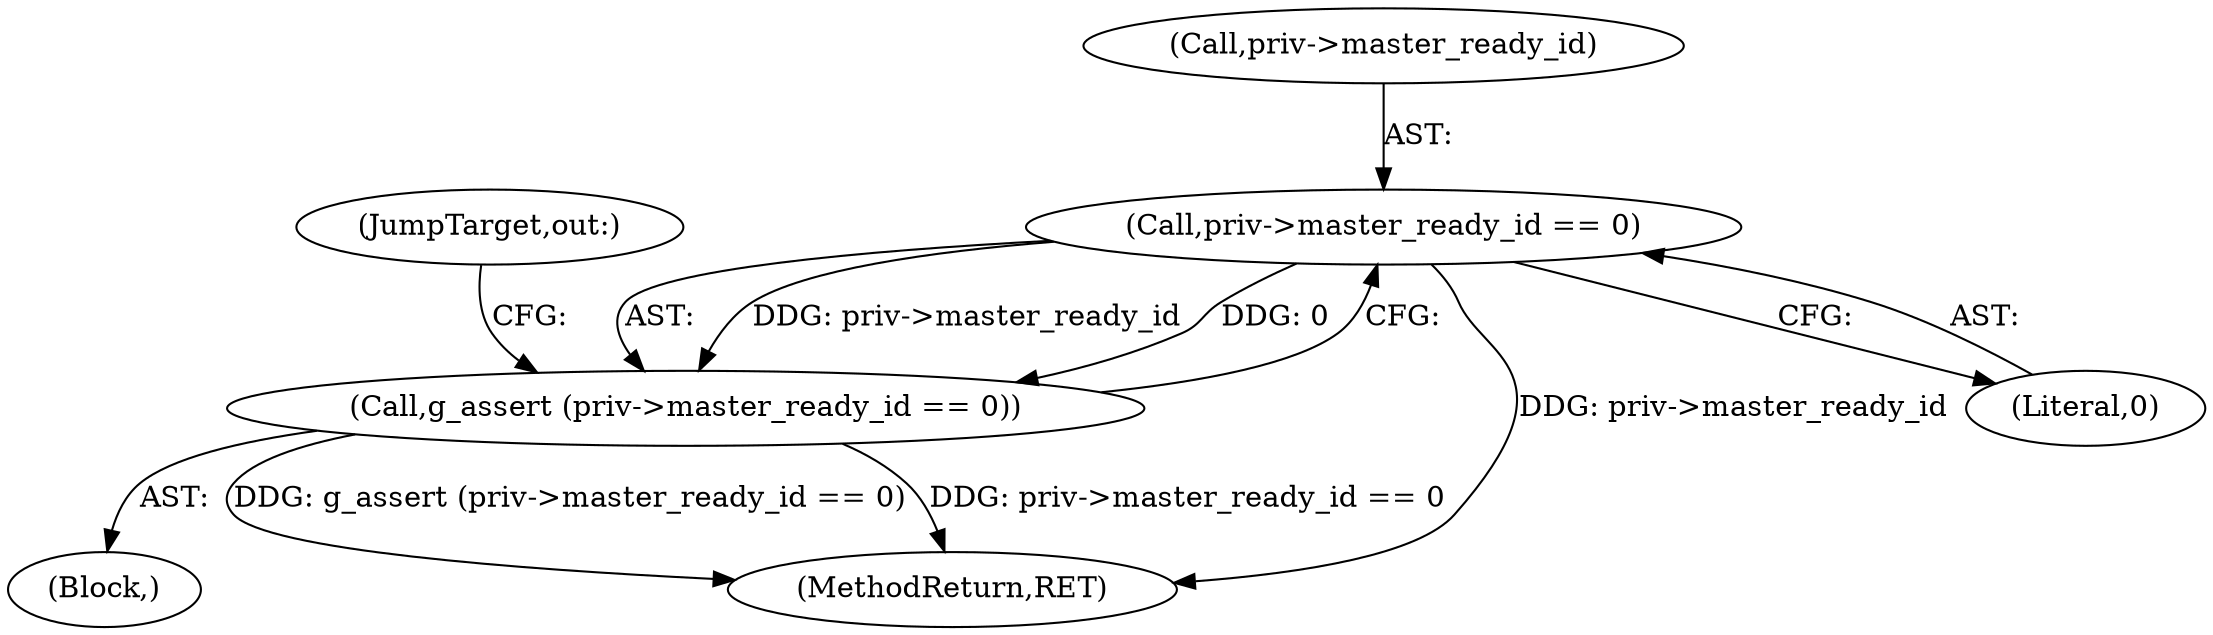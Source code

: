 digraph "0_NetworkManager_d5fc88e573fa58b93034b04d35a2454f5d28cad9@API" {
"1003696" [label="(Call,priv->master_ready_id == 0)"];
"1003695" [label="(Call,g_assert (priv->master_ready_id == 0))"];
"1003697" [label="(Call,priv->master_ready_id)"];
"1003696" [label="(Call,priv->master_ready_id == 0)"];
"1003691" [label="(Block,)"];
"1003704" [label="(JumpTarget,out:)"];
"1007368" [label="(MethodReturn,RET)"];
"1003695" [label="(Call,g_assert (priv->master_ready_id == 0))"];
"1003700" [label="(Literal,0)"];
"1003696" -> "1003695"  [label="AST: "];
"1003696" -> "1003700"  [label="CFG: "];
"1003697" -> "1003696"  [label="AST: "];
"1003700" -> "1003696"  [label="AST: "];
"1003695" -> "1003696"  [label="CFG: "];
"1003696" -> "1007368"  [label="DDG: priv->master_ready_id"];
"1003696" -> "1003695"  [label="DDG: priv->master_ready_id"];
"1003696" -> "1003695"  [label="DDG: 0"];
"1003695" -> "1003691"  [label="AST: "];
"1003704" -> "1003695"  [label="CFG: "];
"1003695" -> "1007368"  [label="DDG: g_assert (priv->master_ready_id == 0)"];
"1003695" -> "1007368"  [label="DDG: priv->master_ready_id == 0"];
}
